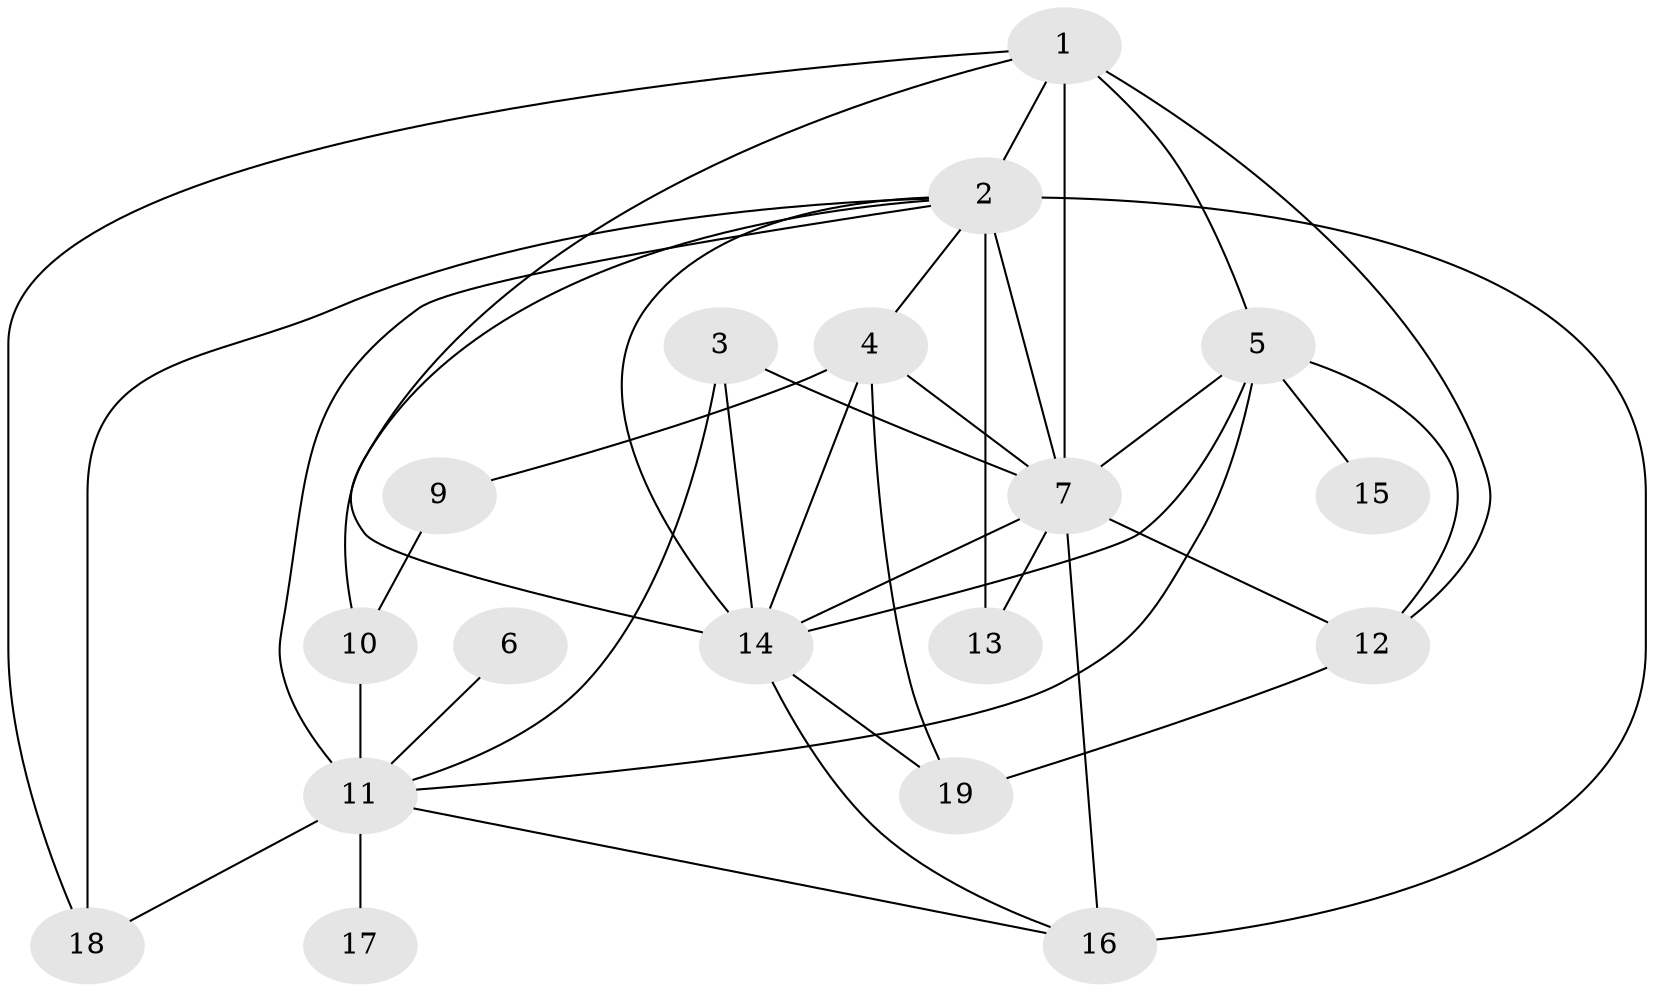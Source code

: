 // original degree distribution, {4: 0.3333333333333333, 3: 0.21666666666666667, 2: 0.16666666666666666, 1: 0.1, 0: 0.016666666666666666, 6: 0.08333333333333333, 5: 0.08333333333333333}
// Generated by graph-tools (version 1.1) at 2025/47/03/04/25 22:47:56]
// undirected, 18 vertices, 39 edges
graph export_dot {
  node [color=gray90,style=filled];
  1;
  2;
  3;
  4;
  5;
  6;
  7;
  9;
  10;
  11;
  12;
  13;
  14;
  15;
  16;
  17;
  18;
  19;
  1 -- 2 [weight=2.0];
  1 -- 5 [weight=2.0];
  1 -- 7 [weight=1.0];
  1 -- 12 [weight=1.0];
  1 -- 14 [weight=1.0];
  1 -- 18 [weight=1.0];
  2 -- 4 [weight=1.0];
  2 -- 7 [weight=5.0];
  2 -- 10 [weight=1.0];
  2 -- 11 [weight=3.0];
  2 -- 13 [weight=2.0];
  2 -- 14 [weight=2.0];
  2 -- 16 [weight=2.0];
  2 -- 18 [weight=1.0];
  3 -- 7 [weight=2.0];
  3 -- 11 [weight=1.0];
  3 -- 14 [weight=1.0];
  4 -- 7 [weight=1.0];
  4 -- 9 [weight=1.0];
  4 -- 14 [weight=1.0];
  4 -- 19 [weight=1.0];
  5 -- 7 [weight=1.0];
  5 -- 11 [weight=1.0];
  5 -- 12 [weight=1.0];
  5 -- 14 [weight=1.0];
  5 -- 15 [weight=1.0];
  6 -- 11 [weight=1.0];
  7 -- 12 [weight=1.0];
  7 -- 13 [weight=2.0];
  7 -- 14 [weight=2.0];
  7 -- 16 [weight=1.0];
  9 -- 10 [weight=1.0];
  10 -- 11 [weight=2.0];
  11 -- 16 [weight=1.0];
  11 -- 17 [weight=1.0];
  11 -- 18 [weight=1.0];
  12 -- 19 [weight=2.0];
  14 -- 16 [weight=1.0];
  14 -- 19 [weight=1.0];
}
